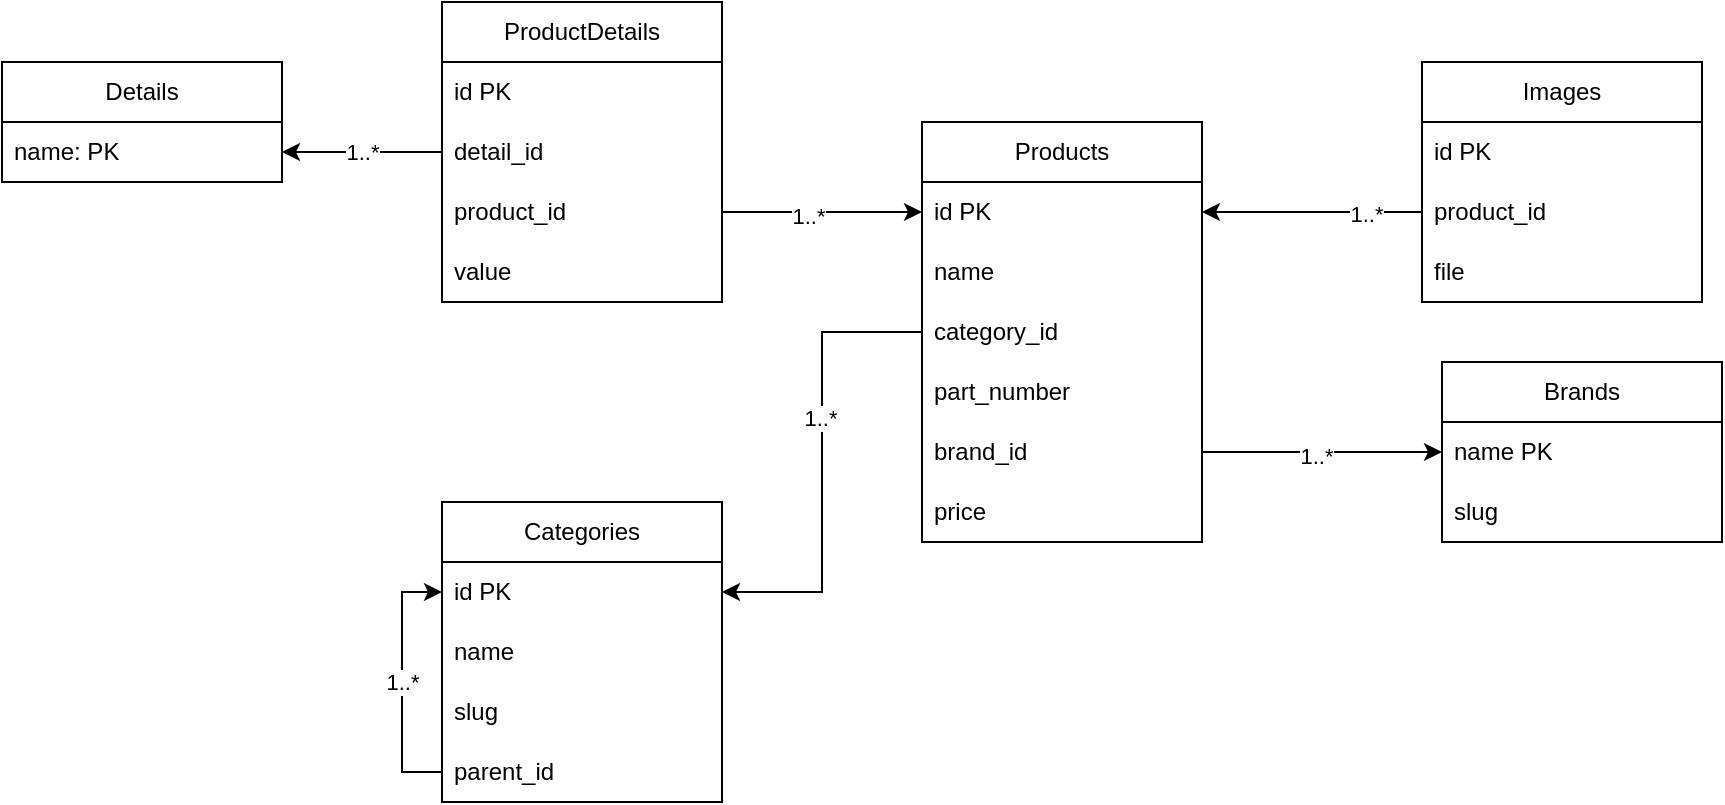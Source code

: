 <mxfile version="21.6.5" type="device">
  <diagram id="C5RBs43oDa-KdzZeNtuy" name="Page-1">
    <mxGraphModel dx="1717" dy="985" grid="1" gridSize="10" guides="1" tooltips="1" connect="1" arrows="1" fold="1" page="0" pageScale="1" pageWidth="827" pageHeight="1169" math="0" shadow="0">
      <root>
        <mxCell id="WIyWlLk6GJQsqaUBKTNV-0" />
        <mxCell id="WIyWlLk6GJQsqaUBKTNV-1" parent="WIyWlLk6GJQsqaUBKTNV-0" />
        <mxCell id="uEHACbQUHGgSsrcQdJM5-0" value="Products" style="swimlane;fontStyle=0;childLayout=stackLayout;horizontal=1;startSize=30;horizontalStack=0;resizeParent=1;resizeParentMax=0;resizeLast=0;collapsible=1;marginBottom=0;whiteSpace=wrap;html=1;" vertex="1" parent="WIyWlLk6GJQsqaUBKTNV-1">
          <mxGeometry x="590" y="140" width="140" height="210" as="geometry" />
        </mxCell>
        <mxCell id="uEHACbQUHGgSsrcQdJM5-10" value="id PK" style="text;strokeColor=none;fillColor=none;align=left;verticalAlign=middle;spacingLeft=4;spacingRight=4;overflow=hidden;points=[[0,0.5],[1,0.5]];portConstraint=eastwest;rotatable=0;whiteSpace=wrap;html=1;" vertex="1" parent="uEHACbQUHGgSsrcQdJM5-0">
          <mxGeometry y="30" width="140" height="30" as="geometry" />
        </mxCell>
        <mxCell id="uEHACbQUHGgSsrcQdJM5-1" value="name" style="text;strokeColor=none;fillColor=none;align=left;verticalAlign=middle;spacingLeft=4;spacingRight=4;overflow=hidden;points=[[0,0.5],[1,0.5]];portConstraint=eastwest;rotatable=0;whiteSpace=wrap;html=1;" vertex="1" parent="uEHACbQUHGgSsrcQdJM5-0">
          <mxGeometry y="60" width="140" height="30" as="geometry" />
        </mxCell>
        <mxCell id="uEHACbQUHGgSsrcQdJM5-2" value="category_id" style="text;strokeColor=none;fillColor=none;align=left;verticalAlign=middle;spacingLeft=4;spacingRight=4;overflow=hidden;points=[[0,0.5],[1,0.5]];portConstraint=eastwest;rotatable=0;whiteSpace=wrap;html=1;" vertex="1" parent="uEHACbQUHGgSsrcQdJM5-0">
          <mxGeometry y="90" width="140" height="30" as="geometry" />
        </mxCell>
        <mxCell id="uEHACbQUHGgSsrcQdJM5-3" value="part_number" style="text;strokeColor=none;fillColor=none;align=left;verticalAlign=middle;spacingLeft=4;spacingRight=4;overflow=hidden;points=[[0,0.5],[1,0.5]];portConstraint=eastwest;rotatable=0;whiteSpace=wrap;html=1;" vertex="1" parent="uEHACbQUHGgSsrcQdJM5-0">
          <mxGeometry y="120" width="140" height="30" as="geometry" />
        </mxCell>
        <mxCell id="uEHACbQUHGgSsrcQdJM5-4" value="brand_id" style="text;strokeColor=none;fillColor=none;align=left;verticalAlign=middle;spacingLeft=4;spacingRight=4;overflow=hidden;points=[[0,0.5],[1,0.5]];portConstraint=eastwest;rotatable=0;whiteSpace=wrap;html=1;" vertex="1" parent="uEHACbQUHGgSsrcQdJM5-0">
          <mxGeometry y="150" width="140" height="30" as="geometry" />
        </mxCell>
        <mxCell id="uEHACbQUHGgSsrcQdJM5-5" value="price" style="text;strokeColor=none;fillColor=none;align=left;verticalAlign=middle;spacingLeft=4;spacingRight=4;overflow=hidden;points=[[0,0.5],[1,0.5]];portConstraint=eastwest;rotatable=0;whiteSpace=wrap;html=1;" vertex="1" parent="uEHACbQUHGgSsrcQdJM5-0">
          <mxGeometry y="180" width="140" height="30" as="geometry" />
        </mxCell>
        <mxCell id="uEHACbQUHGgSsrcQdJM5-6" value="Categories" style="swimlane;fontStyle=0;childLayout=stackLayout;horizontal=1;startSize=30;horizontalStack=0;resizeParent=1;resizeParentMax=0;resizeLast=0;collapsible=1;marginBottom=0;whiteSpace=wrap;html=1;" vertex="1" parent="WIyWlLk6GJQsqaUBKTNV-1">
          <mxGeometry x="350" y="330" width="140" height="150" as="geometry" />
        </mxCell>
        <mxCell id="uEHACbQUHGgSsrcQdJM5-7" value="id PK" style="text;strokeColor=none;fillColor=none;align=left;verticalAlign=middle;spacingLeft=4;spacingRight=4;overflow=hidden;points=[[0,0.5],[1,0.5]];portConstraint=eastwest;rotatable=0;whiteSpace=wrap;html=1;" vertex="1" parent="uEHACbQUHGgSsrcQdJM5-6">
          <mxGeometry y="30" width="140" height="30" as="geometry" />
        </mxCell>
        <mxCell id="uEHACbQUHGgSsrcQdJM5-8" value="name" style="text;strokeColor=none;fillColor=none;align=left;verticalAlign=middle;spacingLeft=4;spacingRight=4;overflow=hidden;points=[[0,0.5],[1,0.5]];portConstraint=eastwest;rotatable=0;whiteSpace=wrap;html=1;" vertex="1" parent="uEHACbQUHGgSsrcQdJM5-6">
          <mxGeometry y="60" width="140" height="30" as="geometry" />
        </mxCell>
        <mxCell id="uEHACbQUHGgSsrcQdJM5-9" value="slug" style="text;strokeColor=none;fillColor=none;align=left;verticalAlign=middle;spacingLeft=4;spacingRight=4;overflow=hidden;points=[[0,0.5],[1,0.5]];portConstraint=eastwest;rotatable=0;whiteSpace=wrap;html=1;" vertex="1" parent="uEHACbQUHGgSsrcQdJM5-6">
          <mxGeometry y="90" width="140" height="30" as="geometry" />
        </mxCell>
        <mxCell id="uEHACbQUHGgSsrcQdJM5-12" value="1..*" style="edgeStyle=orthogonalEdgeStyle;rounded=0;orthogonalLoop=1;jettySize=auto;html=1;entryX=0;entryY=0.5;entryDx=0;entryDy=0;" edge="1" parent="uEHACbQUHGgSsrcQdJM5-6" source="uEHACbQUHGgSsrcQdJM5-11" target="uEHACbQUHGgSsrcQdJM5-7">
          <mxGeometry relative="1" as="geometry" />
        </mxCell>
        <mxCell id="uEHACbQUHGgSsrcQdJM5-11" value="parent_id" style="text;strokeColor=none;fillColor=none;align=left;verticalAlign=middle;spacingLeft=4;spacingRight=4;overflow=hidden;points=[[0,0.5],[1,0.5]];portConstraint=eastwest;rotatable=0;whiteSpace=wrap;html=1;" vertex="1" parent="uEHACbQUHGgSsrcQdJM5-6">
          <mxGeometry y="120" width="140" height="30" as="geometry" />
        </mxCell>
        <mxCell id="uEHACbQUHGgSsrcQdJM5-14" style="edgeStyle=orthogonalEdgeStyle;rounded=0;orthogonalLoop=1;jettySize=auto;html=1;entryX=1;entryY=0.5;entryDx=0;entryDy=0;" edge="1" parent="WIyWlLk6GJQsqaUBKTNV-1" source="uEHACbQUHGgSsrcQdJM5-2" target="uEHACbQUHGgSsrcQdJM5-7">
          <mxGeometry relative="1" as="geometry" />
        </mxCell>
        <mxCell id="uEHACbQUHGgSsrcQdJM5-15" value="1..*" style="edgeLabel;html=1;align=center;verticalAlign=middle;resizable=0;points=[];" vertex="1" connectable="0" parent="uEHACbQUHGgSsrcQdJM5-14">
          <mxGeometry x="-0.194" y="-1" relative="1" as="geometry">
            <mxPoint as="offset" />
          </mxGeometry>
        </mxCell>
        <mxCell id="uEHACbQUHGgSsrcQdJM5-16" value="Brands" style="swimlane;fontStyle=0;childLayout=stackLayout;horizontal=1;startSize=30;horizontalStack=0;resizeParent=1;resizeParentMax=0;resizeLast=0;collapsible=1;marginBottom=0;whiteSpace=wrap;html=1;" vertex="1" parent="WIyWlLk6GJQsqaUBKTNV-1">
          <mxGeometry x="850" y="260" width="140" height="90" as="geometry" />
        </mxCell>
        <mxCell id="uEHACbQUHGgSsrcQdJM5-17" value="name PK" style="text;strokeColor=none;fillColor=none;align=left;verticalAlign=middle;spacingLeft=4;spacingRight=4;overflow=hidden;points=[[0,0.5],[1,0.5]];portConstraint=eastwest;rotatable=0;whiteSpace=wrap;html=1;" vertex="1" parent="uEHACbQUHGgSsrcQdJM5-16">
          <mxGeometry y="30" width="140" height="30" as="geometry" />
        </mxCell>
        <mxCell id="uEHACbQUHGgSsrcQdJM5-18" value="slug" style="text;strokeColor=none;fillColor=none;align=left;verticalAlign=middle;spacingLeft=4;spacingRight=4;overflow=hidden;points=[[0,0.5],[1,0.5]];portConstraint=eastwest;rotatable=0;whiteSpace=wrap;html=1;" vertex="1" parent="uEHACbQUHGgSsrcQdJM5-16">
          <mxGeometry y="60" width="140" height="30" as="geometry" />
        </mxCell>
        <mxCell id="uEHACbQUHGgSsrcQdJM5-20" style="edgeStyle=orthogonalEdgeStyle;rounded=0;orthogonalLoop=1;jettySize=auto;html=1;entryX=0;entryY=0.5;entryDx=0;entryDy=0;" edge="1" parent="WIyWlLk6GJQsqaUBKTNV-1" source="uEHACbQUHGgSsrcQdJM5-4" target="uEHACbQUHGgSsrcQdJM5-17">
          <mxGeometry relative="1" as="geometry" />
        </mxCell>
        <mxCell id="uEHACbQUHGgSsrcQdJM5-21" value="1..*" style="edgeLabel;html=1;align=center;verticalAlign=middle;resizable=0;points=[];" vertex="1" connectable="0" parent="uEHACbQUHGgSsrcQdJM5-20">
          <mxGeometry x="-0.05" y="-2" relative="1" as="geometry">
            <mxPoint as="offset" />
          </mxGeometry>
        </mxCell>
        <mxCell id="uEHACbQUHGgSsrcQdJM5-22" value="Details" style="swimlane;fontStyle=0;childLayout=stackLayout;horizontal=1;startSize=30;horizontalStack=0;resizeParent=1;resizeParentMax=0;resizeLast=0;collapsible=1;marginBottom=0;whiteSpace=wrap;html=1;" vertex="1" parent="WIyWlLk6GJQsqaUBKTNV-1">
          <mxGeometry x="130" y="110" width="140" height="60" as="geometry" />
        </mxCell>
        <mxCell id="uEHACbQUHGgSsrcQdJM5-23" value="name: PK" style="text;strokeColor=none;fillColor=none;align=left;verticalAlign=middle;spacingLeft=4;spacingRight=4;overflow=hidden;points=[[0,0.5],[1,0.5]];portConstraint=eastwest;rotatable=0;whiteSpace=wrap;html=1;" vertex="1" parent="uEHACbQUHGgSsrcQdJM5-22">
          <mxGeometry y="30" width="140" height="30" as="geometry" />
        </mxCell>
        <mxCell id="uEHACbQUHGgSsrcQdJM5-26" value="ProductDetails" style="swimlane;fontStyle=0;childLayout=stackLayout;horizontal=1;startSize=30;horizontalStack=0;resizeParent=1;resizeParentMax=0;resizeLast=0;collapsible=1;marginBottom=0;whiteSpace=wrap;html=1;" vertex="1" parent="WIyWlLk6GJQsqaUBKTNV-1">
          <mxGeometry x="350" y="80" width="140" height="150" as="geometry" />
        </mxCell>
        <mxCell id="uEHACbQUHGgSsrcQdJM5-39" value="id PK" style="text;strokeColor=none;fillColor=none;align=left;verticalAlign=middle;spacingLeft=4;spacingRight=4;overflow=hidden;points=[[0,0.5],[1,0.5]];portConstraint=eastwest;rotatable=0;whiteSpace=wrap;html=1;" vertex="1" parent="uEHACbQUHGgSsrcQdJM5-26">
          <mxGeometry y="30" width="140" height="30" as="geometry" />
        </mxCell>
        <mxCell id="uEHACbQUHGgSsrcQdJM5-27" value="detail_id" style="text;strokeColor=none;fillColor=none;align=left;verticalAlign=middle;spacingLeft=4;spacingRight=4;overflow=hidden;points=[[0,0.5],[1,0.5]];portConstraint=eastwest;rotatable=0;whiteSpace=wrap;html=1;" vertex="1" parent="uEHACbQUHGgSsrcQdJM5-26">
          <mxGeometry y="60" width="140" height="30" as="geometry" />
        </mxCell>
        <mxCell id="uEHACbQUHGgSsrcQdJM5-29" value="product_id" style="text;strokeColor=none;fillColor=none;align=left;verticalAlign=middle;spacingLeft=4;spacingRight=4;overflow=hidden;points=[[0,0.5],[1,0.5]];portConstraint=eastwest;rotatable=0;whiteSpace=wrap;html=1;" vertex="1" parent="uEHACbQUHGgSsrcQdJM5-26">
          <mxGeometry y="90" width="140" height="30" as="geometry" />
        </mxCell>
        <mxCell id="uEHACbQUHGgSsrcQdJM5-31" value="value" style="text;strokeColor=none;fillColor=none;align=left;verticalAlign=middle;spacingLeft=4;spacingRight=4;overflow=hidden;points=[[0,0.5],[1,0.5]];portConstraint=eastwest;rotatable=0;whiteSpace=wrap;html=1;" vertex="1" parent="uEHACbQUHGgSsrcQdJM5-26">
          <mxGeometry y="120" width="140" height="30" as="geometry" />
        </mxCell>
        <mxCell id="uEHACbQUHGgSsrcQdJM5-28" value="1..*" style="edgeStyle=orthogonalEdgeStyle;rounded=0;orthogonalLoop=1;jettySize=auto;html=1;entryX=1;entryY=0.5;entryDx=0;entryDy=0;" edge="1" parent="WIyWlLk6GJQsqaUBKTNV-1" source="uEHACbQUHGgSsrcQdJM5-27" target="uEHACbQUHGgSsrcQdJM5-23">
          <mxGeometry relative="1" as="geometry" />
        </mxCell>
        <mxCell id="uEHACbQUHGgSsrcQdJM5-30" style="edgeStyle=orthogonalEdgeStyle;rounded=0;orthogonalLoop=1;jettySize=auto;html=1;entryX=0;entryY=0.5;entryDx=0;entryDy=0;jumpStyle=arc;" edge="1" parent="WIyWlLk6GJQsqaUBKTNV-1" source="uEHACbQUHGgSsrcQdJM5-29" target="uEHACbQUHGgSsrcQdJM5-10">
          <mxGeometry relative="1" as="geometry" />
        </mxCell>
        <mxCell id="uEHACbQUHGgSsrcQdJM5-38" value="1..*" style="edgeLabel;html=1;align=center;verticalAlign=middle;resizable=0;points=[];" vertex="1" connectable="0" parent="uEHACbQUHGgSsrcQdJM5-30">
          <mxGeometry x="-0.138" y="-2" relative="1" as="geometry">
            <mxPoint as="offset" />
          </mxGeometry>
        </mxCell>
        <mxCell id="uEHACbQUHGgSsrcQdJM5-32" value="Images" style="swimlane;fontStyle=0;childLayout=stackLayout;horizontal=1;startSize=30;horizontalStack=0;resizeParent=1;resizeParentMax=0;resizeLast=0;collapsible=1;marginBottom=0;whiteSpace=wrap;html=1;" vertex="1" parent="WIyWlLk6GJQsqaUBKTNV-1">
          <mxGeometry x="840" y="110" width="140" height="120" as="geometry" />
        </mxCell>
        <mxCell id="uEHACbQUHGgSsrcQdJM5-33" value="id PK" style="text;strokeColor=none;fillColor=none;align=left;verticalAlign=middle;spacingLeft=4;spacingRight=4;overflow=hidden;points=[[0,0.5],[1,0.5]];portConstraint=eastwest;rotatable=0;whiteSpace=wrap;html=1;" vertex="1" parent="uEHACbQUHGgSsrcQdJM5-32">
          <mxGeometry y="30" width="140" height="30" as="geometry" />
        </mxCell>
        <mxCell id="uEHACbQUHGgSsrcQdJM5-34" value="product_id" style="text;strokeColor=none;fillColor=none;align=left;verticalAlign=middle;spacingLeft=4;spacingRight=4;overflow=hidden;points=[[0,0.5],[1,0.5]];portConstraint=eastwest;rotatable=0;whiteSpace=wrap;html=1;" vertex="1" parent="uEHACbQUHGgSsrcQdJM5-32">
          <mxGeometry y="60" width="140" height="30" as="geometry" />
        </mxCell>
        <mxCell id="uEHACbQUHGgSsrcQdJM5-35" value="file" style="text;strokeColor=none;fillColor=none;align=left;verticalAlign=middle;spacingLeft=4;spacingRight=4;overflow=hidden;points=[[0,0.5],[1,0.5]];portConstraint=eastwest;rotatable=0;whiteSpace=wrap;html=1;" vertex="1" parent="uEHACbQUHGgSsrcQdJM5-32">
          <mxGeometry y="90" width="140" height="30" as="geometry" />
        </mxCell>
        <mxCell id="uEHACbQUHGgSsrcQdJM5-36" style="edgeStyle=orthogonalEdgeStyle;rounded=0;orthogonalLoop=1;jettySize=auto;html=1;entryX=1;entryY=0.5;entryDx=0;entryDy=0;" edge="1" parent="WIyWlLk6GJQsqaUBKTNV-1" source="uEHACbQUHGgSsrcQdJM5-34" target="uEHACbQUHGgSsrcQdJM5-10">
          <mxGeometry relative="1" as="geometry" />
        </mxCell>
        <mxCell id="uEHACbQUHGgSsrcQdJM5-37" value="1..*" style="edgeLabel;html=1;align=center;verticalAlign=middle;resizable=0;points=[];" vertex="1" connectable="0" parent="uEHACbQUHGgSsrcQdJM5-36">
          <mxGeometry x="-0.483" y="1" relative="1" as="geometry">
            <mxPoint as="offset" />
          </mxGeometry>
        </mxCell>
      </root>
    </mxGraphModel>
  </diagram>
</mxfile>
